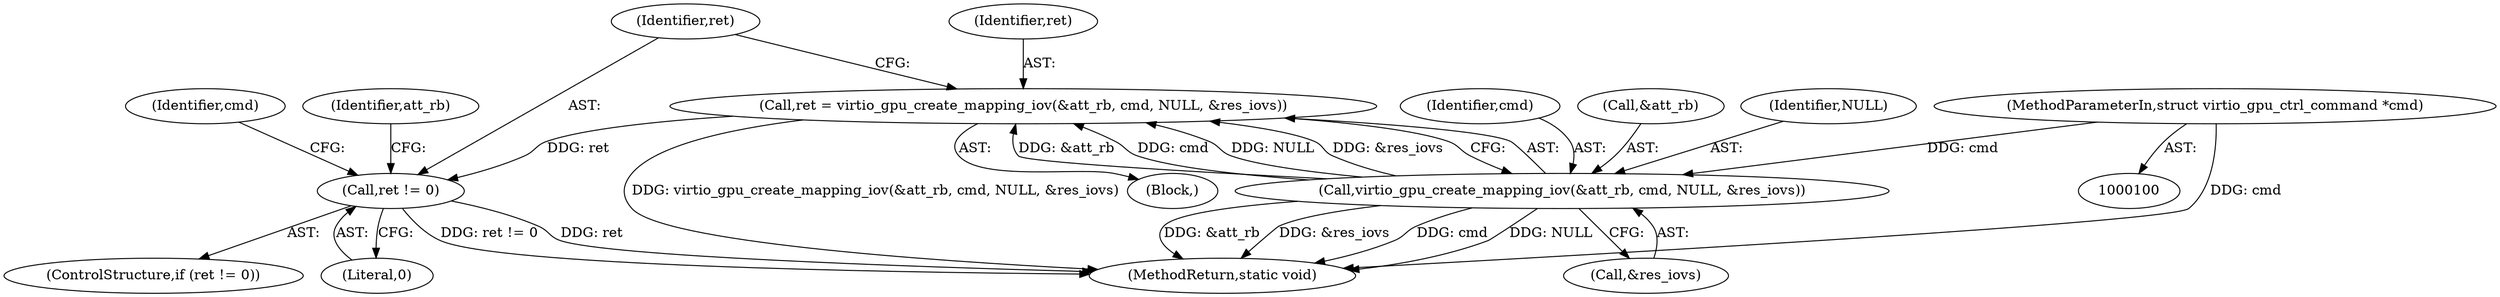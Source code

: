 digraph "0_qemu_33243031dad02d161225ba99d782616da133f689@API" {
"1000113" [label="(Call,ret = virtio_gpu_create_mapping_iov(&att_rb, cmd, NULL, &res_iovs))"];
"1000115" [label="(Call,virtio_gpu_create_mapping_iov(&att_rb, cmd, NULL, &res_iovs))"];
"1000102" [label="(MethodParameterIn,struct virtio_gpu_ctrl_command *cmd)"];
"1000123" [label="(Call,ret != 0)"];
"1000141" [label="(MethodReturn,static void)"];
"1000135" [label="(Identifier,att_rb)"];
"1000123" [label="(Call,ret != 0)"];
"1000124" [label="(Identifier,ret)"];
"1000114" [label="(Identifier,ret)"];
"1000118" [label="(Identifier,cmd)"];
"1000102" [label="(MethodParameterIn,struct virtio_gpu_ctrl_command *cmd)"];
"1000122" [label="(ControlStructure,if (ret != 0))"];
"1000116" [label="(Call,&att_rb)"];
"1000125" [label="(Literal,0)"];
"1000115" [label="(Call,virtio_gpu_create_mapping_iov(&att_rb, cmd, NULL, &res_iovs))"];
"1000129" [label="(Identifier,cmd)"];
"1000113" [label="(Call,ret = virtio_gpu_create_mapping_iov(&att_rb, cmd, NULL, &res_iovs))"];
"1000119" [label="(Identifier,NULL)"];
"1000103" [label="(Block,)"];
"1000120" [label="(Call,&res_iovs)"];
"1000113" -> "1000103"  [label="AST: "];
"1000113" -> "1000115"  [label="CFG: "];
"1000114" -> "1000113"  [label="AST: "];
"1000115" -> "1000113"  [label="AST: "];
"1000124" -> "1000113"  [label="CFG: "];
"1000113" -> "1000141"  [label="DDG: virtio_gpu_create_mapping_iov(&att_rb, cmd, NULL, &res_iovs)"];
"1000115" -> "1000113"  [label="DDG: &att_rb"];
"1000115" -> "1000113"  [label="DDG: cmd"];
"1000115" -> "1000113"  [label="DDG: NULL"];
"1000115" -> "1000113"  [label="DDG: &res_iovs"];
"1000113" -> "1000123"  [label="DDG: ret"];
"1000115" -> "1000120"  [label="CFG: "];
"1000116" -> "1000115"  [label="AST: "];
"1000118" -> "1000115"  [label="AST: "];
"1000119" -> "1000115"  [label="AST: "];
"1000120" -> "1000115"  [label="AST: "];
"1000115" -> "1000141"  [label="DDG: cmd"];
"1000115" -> "1000141"  [label="DDG: NULL"];
"1000115" -> "1000141"  [label="DDG: &att_rb"];
"1000115" -> "1000141"  [label="DDG: &res_iovs"];
"1000102" -> "1000115"  [label="DDG: cmd"];
"1000102" -> "1000100"  [label="AST: "];
"1000102" -> "1000141"  [label="DDG: cmd"];
"1000123" -> "1000122"  [label="AST: "];
"1000123" -> "1000125"  [label="CFG: "];
"1000124" -> "1000123"  [label="AST: "];
"1000125" -> "1000123"  [label="AST: "];
"1000129" -> "1000123"  [label="CFG: "];
"1000135" -> "1000123"  [label="CFG: "];
"1000123" -> "1000141"  [label="DDG: ret != 0"];
"1000123" -> "1000141"  [label="DDG: ret"];
}
